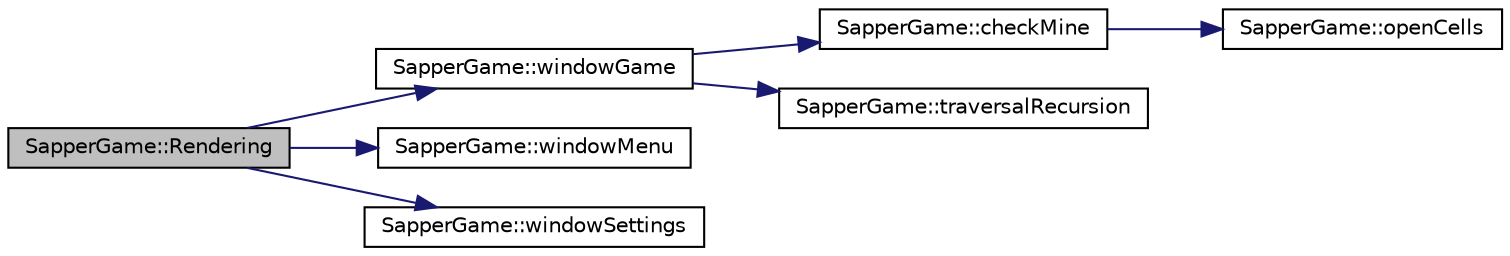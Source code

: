 digraph "SapperGame::Rendering"
{
 // LATEX_PDF_SIZE
  edge [fontname="Helvetica",fontsize="10",labelfontname="Helvetica",labelfontsize="10"];
  node [fontname="Helvetica",fontsize="10",shape=record];
  rankdir="LR";
  Node1 [label="SapperGame::Rendering",height=0.2,width=0.4,color="black", fillcolor="grey75", style="filled", fontcolor="black",tooltip=" "];
  Node1 -> Node2 [color="midnightblue",fontsize="10",style="solid",fontname="Helvetica"];
  Node2 [label="SapperGame::windowGame",height=0.2,width=0.4,color="black", fillcolor="white", style="filled",URL="$class_sapper_game.html#a40a8ba499fce481c4ea425fbfa0dfa91",tooltip=" "];
  Node2 -> Node3 [color="midnightblue",fontsize="10",style="solid",fontname="Helvetica"];
  Node3 [label="SapperGame::checkMine",height=0.2,width=0.4,color="black", fillcolor="white", style="filled",URL="$class_sapper_game.html#a0411e1ea08f80067fe5b0b7f4dd8c025",tooltip=" "];
  Node3 -> Node4 [color="midnightblue",fontsize="10",style="solid",fontname="Helvetica"];
  Node4 [label="SapperGame::openCells",height=0.2,width=0.4,color="black", fillcolor="white", style="filled",URL="$class_sapper_game.html#a1880280ee98cb39ae8615ea723b2a73f",tooltip=" "];
  Node2 -> Node5 [color="midnightblue",fontsize="10",style="solid",fontname="Helvetica"];
  Node5 [label="SapperGame::traversalRecursion",height=0.2,width=0.4,color="black", fillcolor="white", style="filled",URL="$class_sapper_game.html#a53a3ded55636d9cf70077a94bc205dcc",tooltip=" "];
  Node1 -> Node6 [color="midnightblue",fontsize="10",style="solid",fontname="Helvetica"];
  Node6 [label="SapperGame::windowMenu",height=0.2,width=0.4,color="black", fillcolor="white", style="filled",URL="$class_sapper_game.html#a2eceb9a419f92085baf24b241a3a5788",tooltip=" "];
  Node1 -> Node7 [color="midnightblue",fontsize="10",style="solid",fontname="Helvetica"];
  Node7 [label="SapperGame::windowSettings",height=0.2,width=0.4,color="black", fillcolor="white", style="filled",URL="$class_sapper_game.html#a3c5bc8484a99546eb67cecd4d6820ab8",tooltip=" "];
}
